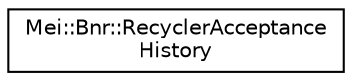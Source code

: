 digraph "Graphical Class Hierarchy"
{
  edge [fontname="Helvetica",fontsize="10",labelfontname="Helvetica",labelfontsize="10"];
  node [fontname="Helvetica",fontsize="10",shape=record];
  rankdir="LR";
  Node1 [label="Mei::Bnr::RecyclerAcceptance\lHistory",height=0.2,width=0.4,color="black", fillcolor="white", style="filled",URL="$a00138.html",tooltip="RecyclerAcceptanceHistory Class "];
}
